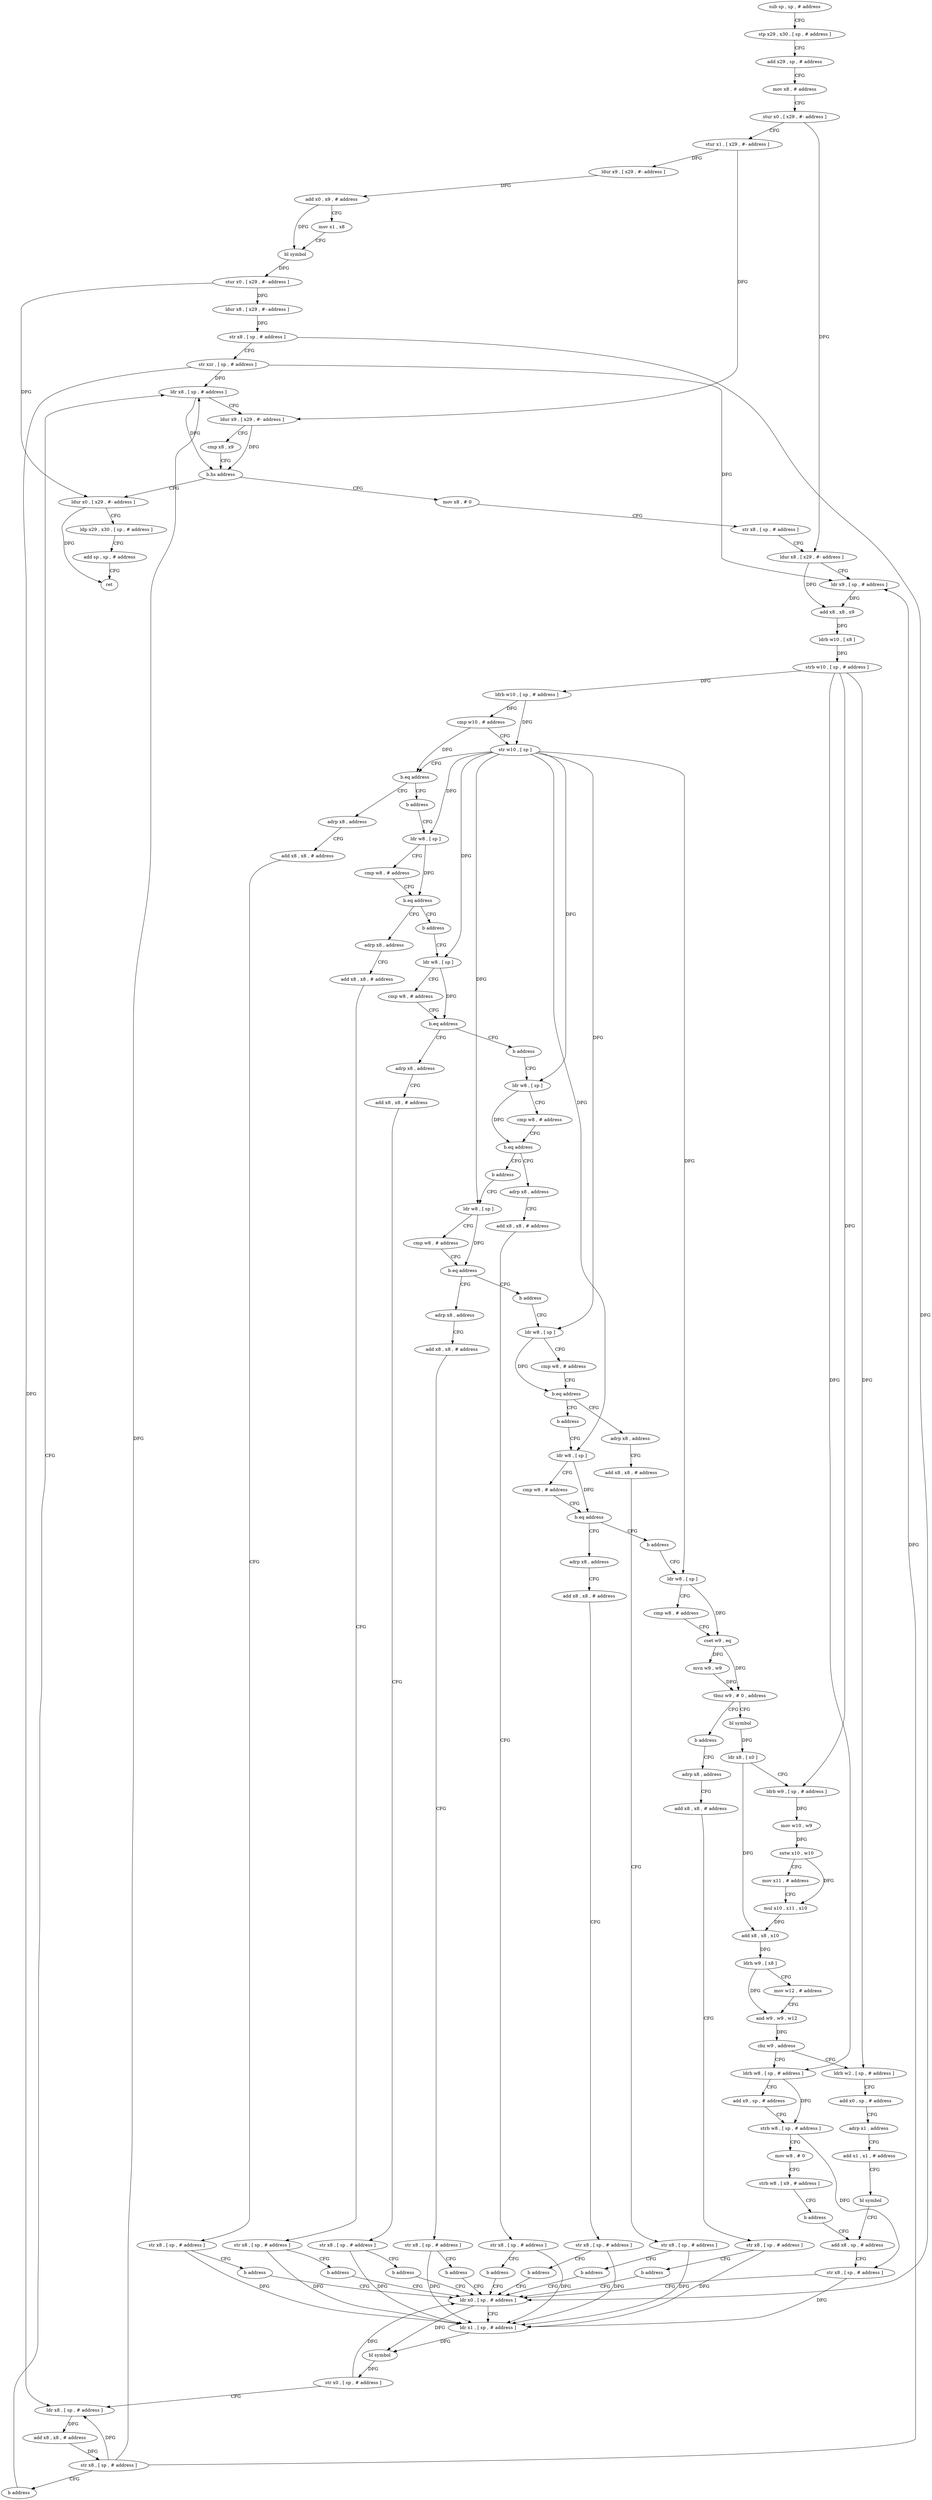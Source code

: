 digraph "func" {
"4210388" [label = "sub sp , sp , # address" ]
"4210392" [label = "stp x29 , x30 , [ sp , # address ]" ]
"4210396" [label = "add x29 , sp , # address" ]
"4210400" [label = "mov x8 , # address" ]
"4210404" [label = "stur x0 , [ x29 , #- address ]" ]
"4210408" [label = "stur x1 , [ x29 , #- address ]" ]
"4210412" [label = "ldur x9 , [ x29 , #- address ]" ]
"4210416" [label = "add x0 , x9 , # address" ]
"4210420" [label = "mov x1 , x8" ]
"4210424" [label = "bl symbol" ]
"4210428" [label = "stur x0 , [ x29 , #- address ]" ]
"4210432" [label = "ldur x8 , [ x29 , #- address ]" ]
"4210436" [label = "str x8 , [ sp , # address ]" ]
"4210440" [label = "str xzr , [ sp , # address ]" ]
"4210444" [label = "ldr x8 , [ sp , # address ]" ]
"4210888" [label = "ldur x0 , [ x29 , #- address ]" ]
"4210892" [label = "ldp x29 , x30 , [ sp , # address ]" ]
"4210896" [label = "add sp , sp , # address" ]
"4210900" [label = "ret" ]
"4210460" [label = "mov x8 , # 0" ]
"4210464" [label = "str x8 , [ sp , # address ]" ]
"4210468" [label = "ldur x8 , [ x29 , #- address ]" ]
"4210472" [label = "ldr x9 , [ sp , # address ]" ]
"4210476" [label = "add x8 , x8 , x9" ]
"4210480" [label = "ldrb w10 , [ x8 ]" ]
"4210484" [label = "strb w10 , [ sp , # address ]" ]
"4210488" [label = "ldrb w10 , [ sp , # address ]" ]
"4210492" [label = "cmp w10 , # address" ]
"4210496" [label = "str w10 , [ sp ]" ]
"4210500" [label = "b.eq address" ]
"4210644" [label = "adrp x8 , address" ]
"4210504" [label = "b address" ]
"4210648" [label = "add x8 , x8 , # address" ]
"4210652" [label = "str x8 , [ sp , # address ]" ]
"4210656" [label = "b address" ]
"4210856" [label = "ldr x0 , [ sp , # address ]" ]
"4210508" [label = "ldr w8 , [ sp ]" ]
"4210860" [label = "ldr x1 , [ sp , # address ]" ]
"4210864" [label = "bl symbol" ]
"4210868" [label = "str x0 , [ sp , # address ]" ]
"4210872" [label = "ldr x8 , [ sp , # address ]" ]
"4210876" [label = "add x8 , x8 , # address" ]
"4210880" [label = "str x8 , [ sp , # address ]" ]
"4210884" [label = "b address" ]
"4210512" [label = "cmp w8 , # address" ]
"4210516" [label = "b.eq address" ]
"4210660" [label = "adrp x8 , address" ]
"4210520" [label = "b address" ]
"4210448" [label = "ldur x9 , [ x29 , #- address ]" ]
"4210452" [label = "cmp x8 , x9" ]
"4210456" [label = "b.hs address" ]
"4210664" [label = "add x8 , x8 , # address" ]
"4210668" [label = "str x8 , [ sp , # address ]" ]
"4210672" [label = "b address" ]
"4210524" [label = "ldr w8 , [ sp ]" ]
"4210528" [label = "cmp w8 , # address" ]
"4210532" [label = "b.eq address" ]
"4210724" [label = "adrp x8 , address" ]
"4210536" [label = "b address" ]
"4210728" [label = "add x8 , x8 , # address" ]
"4210732" [label = "str x8 , [ sp , # address ]" ]
"4210736" [label = "b address" ]
"4210540" [label = "ldr w8 , [ sp ]" ]
"4210544" [label = "cmp w8 , # address" ]
"4210548" [label = "b.eq address" ]
"4210692" [label = "adrp x8 , address" ]
"4210552" [label = "b address" ]
"4210696" [label = "add x8 , x8 , # address" ]
"4210700" [label = "str x8 , [ sp , # address ]" ]
"4210704" [label = "b address" ]
"4210556" [label = "ldr w8 , [ sp ]" ]
"4210560" [label = "cmp w8 , # address" ]
"4210564" [label = "b.eq address" ]
"4210740" [label = "adrp x8 , address" ]
"4210568" [label = "b address" ]
"4210744" [label = "add x8 , x8 , # address" ]
"4210748" [label = "str x8 , [ sp , # address ]" ]
"4210752" [label = "b address" ]
"4210572" [label = "ldr w8 , [ sp ]" ]
"4210576" [label = "cmp w8 , # address" ]
"4210580" [label = "b.eq address" ]
"4210676" [label = "adrp x8 , address" ]
"4210584" [label = "b address" ]
"4210680" [label = "add x8 , x8 , # address" ]
"4210684" [label = "str x8 , [ sp , # address ]" ]
"4210688" [label = "b address" ]
"4210588" [label = "ldr w8 , [ sp ]" ]
"4210592" [label = "cmp w8 , # address" ]
"4210596" [label = "b.eq address" ]
"4210708" [label = "adrp x8 , address" ]
"4210600" [label = "b address" ]
"4210712" [label = "add x8 , x8 , # address" ]
"4210716" [label = "str x8 , [ sp , # address ]" ]
"4210720" [label = "b address" ]
"4210604" [label = "ldr w8 , [ sp ]" ]
"4210608" [label = "cmp w8 , # address" ]
"4210612" [label = "cset w9 , eq" ]
"4210616" [label = "mvn w9 , w9" ]
"4210620" [label = "tbnz w9 , # 0 , address" ]
"4210756" [label = "bl symbol" ]
"4210624" [label = "b address" ]
"4210760" [label = "ldr x8 , [ x0 ]" ]
"4210764" [label = "ldrb w9 , [ sp , # address ]" ]
"4210768" [label = "mov w10 , w9" ]
"4210772" [label = "sxtw x10 , w10" ]
"4210776" [label = "mov x11 , # address" ]
"4210780" [label = "mul x10 , x11 , x10" ]
"4210784" [label = "add x8 , x8 , x10" ]
"4210788" [label = "ldrh w9 , [ x8 ]" ]
"4210792" [label = "mov w12 , # address" ]
"4210796" [label = "and w9 , w9 , w12" ]
"4210800" [label = "cbz w9 , address" ]
"4210828" [label = "ldrb w2 , [ sp , # address ]" ]
"4210804" [label = "ldrb w8 , [ sp , # address ]" ]
"4210628" [label = "adrp x8 , address" ]
"4210832" [label = "add x0 , sp , # address" ]
"4210836" [label = "adrp x1 , address" ]
"4210840" [label = "add x1 , x1 , # address" ]
"4210844" [label = "bl symbol" ]
"4210848" [label = "add x8 , sp , # address" ]
"4210808" [label = "add x9 , sp , # address" ]
"4210812" [label = "strb w8 , [ sp , # address ]" ]
"4210816" [label = "mov w8 , # 0" ]
"4210820" [label = "strb w8 , [ x9 , # address ]" ]
"4210824" [label = "b address" ]
"4210632" [label = "add x8 , x8 , # address" ]
"4210636" [label = "str x8 , [ sp , # address ]" ]
"4210640" [label = "b address" ]
"4210852" [label = "str x8 , [ sp , # address ]" ]
"4210388" -> "4210392" [ label = "CFG" ]
"4210392" -> "4210396" [ label = "CFG" ]
"4210396" -> "4210400" [ label = "CFG" ]
"4210400" -> "4210404" [ label = "CFG" ]
"4210404" -> "4210408" [ label = "CFG" ]
"4210404" -> "4210468" [ label = "DFG" ]
"4210408" -> "4210412" [ label = "DFG" ]
"4210408" -> "4210448" [ label = "DFG" ]
"4210412" -> "4210416" [ label = "DFG" ]
"4210416" -> "4210420" [ label = "CFG" ]
"4210416" -> "4210424" [ label = "DFG" ]
"4210420" -> "4210424" [ label = "CFG" ]
"4210424" -> "4210428" [ label = "DFG" ]
"4210428" -> "4210432" [ label = "DFG" ]
"4210428" -> "4210888" [ label = "DFG" ]
"4210432" -> "4210436" [ label = "DFG" ]
"4210436" -> "4210440" [ label = "CFG" ]
"4210436" -> "4210856" [ label = "DFG" ]
"4210440" -> "4210444" [ label = "DFG" ]
"4210440" -> "4210472" [ label = "DFG" ]
"4210440" -> "4210872" [ label = "DFG" ]
"4210444" -> "4210448" [ label = "CFG" ]
"4210444" -> "4210456" [ label = "DFG" ]
"4210888" -> "4210892" [ label = "CFG" ]
"4210888" -> "4210900" [ label = "DFG" ]
"4210892" -> "4210896" [ label = "CFG" ]
"4210896" -> "4210900" [ label = "CFG" ]
"4210460" -> "4210464" [ label = "CFG" ]
"4210464" -> "4210468" [ label = "CFG" ]
"4210468" -> "4210472" [ label = "CFG" ]
"4210468" -> "4210476" [ label = "DFG" ]
"4210472" -> "4210476" [ label = "DFG" ]
"4210476" -> "4210480" [ label = "DFG" ]
"4210480" -> "4210484" [ label = "DFG" ]
"4210484" -> "4210488" [ label = "DFG" ]
"4210484" -> "4210764" [ label = "DFG" ]
"4210484" -> "4210828" [ label = "DFG" ]
"4210484" -> "4210804" [ label = "DFG" ]
"4210488" -> "4210492" [ label = "DFG" ]
"4210488" -> "4210496" [ label = "DFG" ]
"4210492" -> "4210496" [ label = "CFG" ]
"4210492" -> "4210500" [ label = "DFG" ]
"4210496" -> "4210500" [ label = "CFG" ]
"4210496" -> "4210508" [ label = "DFG" ]
"4210496" -> "4210524" [ label = "DFG" ]
"4210496" -> "4210540" [ label = "DFG" ]
"4210496" -> "4210556" [ label = "DFG" ]
"4210496" -> "4210572" [ label = "DFG" ]
"4210496" -> "4210588" [ label = "DFG" ]
"4210496" -> "4210604" [ label = "DFG" ]
"4210500" -> "4210644" [ label = "CFG" ]
"4210500" -> "4210504" [ label = "CFG" ]
"4210644" -> "4210648" [ label = "CFG" ]
"4210504" -> "4210508" [ label = "CFG" ]
"4210648" -> "4210652" [ label = "CFG" ]
"4210652" -> "4210656" [ label = "CFG" ]
"4210652" -> "4210860" [ label = "DFG" ]
"4210656" -> "4210856" [ label = "CFG" ]
"4210856" -> "4210860" [ label = "CFG" ]
"4210856" -> "4210864" [ label = "DFG" ]
"4210508" -> "4210512" [ label = "CFG" ]
"4210508" -> "4210516" [ label = "DFG" ]
"4210860" -> "4210864" [ label = "DFG" ]
"4210864" -> "4210868" [ label = "DFG" ]
"4210868" -> "4210872" [ label = "CFG" ]
"4210868" -> "4210856" [ label = "DFG" ]
"4210872" -> "4210876" [ label = "DFG" ]
"4210876" -> "4210880" [ label = "DFG" ]
"4210880" -> "4210884" [ label = "CFG" ]
"4210880" -> "4210444" [ label = "DFG" ]
"4210880" -> "4210472" [ label = "DFG" ]
"4210880" -> "4210872" [ label = "DFG" ]
"4210884" -> "4210444" [ label = "CFG" ]
"4210512" -> "4210516" [ label = "CFG" ]
"4210516" -> "4210660" [ label = "CFG" ]
"4210516" -> "4210520" [ label = "CFG" ]
"4210660" -> "4210664" [ label = "CFG" ]
"4210520" -> "4210524" [ label = "CFG" ]
"4210448" -> "4210452" [ label = "CFG" ]
"4210448" -> "4210456" [ label = "DFG" ]
"4210452" -> "4210456" [ label = "CFG" ]
"4210456" -> "4210888" [ label = "CFG" ]
"4210456" -> "4210460" [ label = "CFG" ]
"4210664" -> "4210668" [ label = "CFG" ]
"4210668" -> "4210672" [ label = "CFG" ]
"4210668" -> "4210860" [ label = "DFG" ]
"4210672" -> "4210856" [ label = "CFG" ]
"4210524" -> "4210528" [ label = "CFG" ]
"4210524" -> "4210532" [ label = "DFG" ]
"4210528" -> "4210532" [ label = "CFG" ]
"4210532" -> "4210724" [ label = "CFG" ]
"4210532" -> "4210536" [ label = "CFG" ]
"4210724" -> "4210728" [ label = "CFG" ]
"4210536" -> "4210540" [ label = "CFG" ]
"4210728" -> "4210732" [ label = "CFG" ]
"4210732" -> "4210736" [ label = "CFG" ]
"4210732" -> "4210860" [ label = "DFG" ]
"4210736" -> "4210856" [ label = "CFG" ]
"4210540" -> "4210544" [ label = "CFG" ]
"4210540" -> "4210548" [ label = "DFG" ]
"4210544" -> "4210548" [ label = "CFG" ]
"4210548" -> "4210692" [ label = "CFG" ]
"4210548" -> "4210552" [ label = "CFG" ]
"4210692" -> "4210696" [ label = "CFG" ]
"4210552" -> "4210556" [ label = "CFG" ]
"4210696" -> "4210700" [ label = "CFG" ]
"4210700" -> "4210704" [ label = "CFG" ]
"4210700" -> "4210860" [ label = "DFG" ]
"4210704" -> "4210856" [ label = "CFG" ]
"4210556" -> "4210560" [ label = "CFG" ]
"4210556" -> "4210564" [ label = "DFG" ]
"4210560" -> "4210564" [ label = "CFG" ]
"4210564" -> "4210740" [ label = "CFG" ]
"4210564" -> "4210568" [ label = "CFG" ]
"4210740" -> "4210744" [ label = "CFG" ]
"4210568" -> "4210572" [ label = "CFG" ]
"4210744" -> "4210748" [ label = "CFG" ]
"4210748" -> "4210752" [ label = "CFG" ]
"4210748" -> "4210860" [ label = "DFG" ]
"4210752" -> "4210856" [ label = "CFG" ]
"4210572" -> "4210576" [ label = "CFG" ]
"4210572" -> "4210580" [ label = "DFG" ]
"4210576" -> "4210580" [ label = "CFG" ]
"4210580" -> "4210676" [ label = "CFG" ]
"4210580" -> "4210584" [ label = "CFG" ]
"4210676" -> "4210680" [ label = "CFG" ]
"4210584" -> "4210588" [ label = "CFG" ]
"4210680" -> "4210684" [ label = "CFG" ]
"4210684" -> "4210688" [ label = "CFG" ]
"4210684" -> "4210860" [ label = "DFG" ]
"4210688" -> "4210856" [ label = "CFG" ]
"4210588" -> "4210592" [ label = "CFG" ]
"4210588" -> "4210596" [ label = "DFG" ]
"4210592" -> "4210596" [ label = "CFG" ]
"4210596" -> "4210708" [ label = "CFG" ]
"4210596" -> "4210600" [ label = "CFG" ]
"4210708" -> "4210712" [ label = "CFG" ]
"4210600" -> "4210604" [ label = "CFG" ]
"4210712" -> "4210716" [ label = "CFG" ]
"4210716" -> "4210720" [ label = "CFG" ]
"4210716" -> "4210860" [ label = "DFG" ]
"4210720" -> "4210856" [ label = "CFG" ]
"4210604" -> "4210608" [ label = "CFG" ]
"4210604" -> "4210612" [ label = "DFG" ]
"4210608" -> "4210612" [ label = "CFG" ]
"4210612" -> "4210616" [ label = "DFG" ]
"4210612" -> "4210620" [ label = "DFG" ]
"4210616" -> "4210620" [ label = "DFG" ]
"4210620" -> "4210756" [ label = "CFG" ]
"4210620" -> "4210624" [ label = "CFG" ]
"4210756" -> "4210760" [ label = "DFG" ]
"4210624" -> "4210628" [ label = "CFG" ]
"4210760" -> "4210764" [ label = "CFG" ]
"4210760" -> "4210784" [ label = "DFG" ]
"4210764" -> "4210768" [ label = "DFG" ]
"4210768" -> "4210772" [ label = "DFG" ]
"4210772" -> "4210776" [ label = "CFG" ]
"4210772" -> "4210780" [ label = "DFG" ]
"4210776" -> "4210780" [ label = "CFG" ]
"4210780" -> "4210784" [ label = "DFG" ]
"4210784" -> "4210788" [ label = "DFG" ]
"4210788" -> "4210792" [ label = "CFG" ]
"4210788" -> "4210796" [ label = "DFG" ]
"4210792" -> "4210796" [ label = "CFG" ]
"4210796" -> "4210800" [ label = "DFG" ]
"4210800" -> "4210828" [ label = "CFG" ]
"4210800" -> "4210804" [ label = "CFG" ]
"4210828" -> "4210832" [ label = "CFG" ]
"4210804" -> "4210808" [ label = "CFG" ]
"4210804" -> "4210812" [ label = "DFG" ]
"4210628" -> "4210632" [ label = "CFG" ]
"4210832" -> "4210836" [ label = "CFG" ]
"4210836" -> "4210840" [ label = "CFG" ]
"4210840" -> "4210844" [ label = "CFG" ]
"4210844" -> "4210848" [ label = "CFG" ]
"4210848" -> "4210852" [ label = "CFG" ]
"4210808" -> "4210812" [ label = "CFG" ]
"4210812" -> "4210816" [ label = "CFG" ]
"4210812" -> "4210852" [ label = "DFG" ]
"4210816" -> "4210820" [ label = "CFG" ]
"4210820" -> "4210824" [ label = "CFG" ]
"4210824" -> "4210848" [ label = "CFG" ]
"4210632" -> "4210636" [ label = "CFG" ]
"4210636" -> "4210640" [ label = "CFG" ]
"4210636" -> "4210860" [ label = "DFG" ]
"4210640" -> "4210856" [ label = "CFG" ]
"4210852" -> "4210856" [ label = "CFG" ]
"4210852" -> "4210860" [ label = "DFG" ]
}
